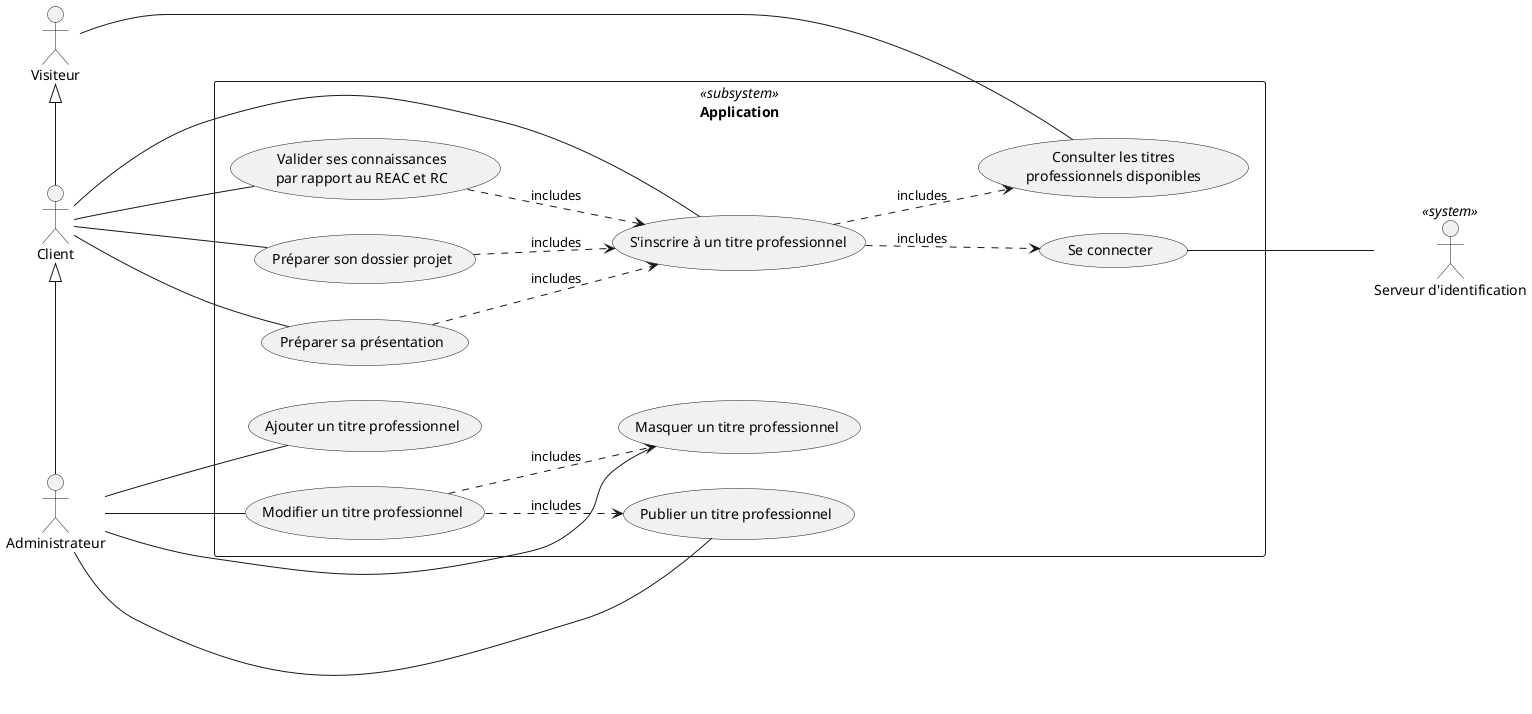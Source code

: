 @startuml
left to right direction

:Visiteur: as v
:Client: as c
:Administrateur: as a
:Serveur d'identification: as auth <<system>>

v <|- c
c <|- a

rectangle Application <<subsystem>> {
usecase consulter as "Consulter les titres
professionnels disponibles"
v - (consulter)

(Ajouter un titre professionnel) as (ajouter)
(Masquer un titre professionnel) as (masquer)
(Modifier un titre professionnel) as (modifier)
(Publier un titre professionnel) as (publier)
(S'inscrire à un titre professionnel) as (inscrire)
usecase valider as "Valider ses connaissances
 par rapport au REAC et RC"
(Préparer son dossier projet) as (preparer-dossier)
(Préparer sa présentation) as (preparer-presentation)
(Se connecter) as (connecter)
c - (inscrire)
c - (preparer-dossier)
c - (preparer-presentation)
c - (valider)
(connecter) --- auth
(preparer-dossier) ..> (inscrire): includes
(preparer-presentation) ..> (inscrire): includes
(valider) ..> (inscrire): includes
(inscrire) ..> (consulter): includes
(inscrire) ..> (connecter): includes

a --- (modifier)
a --- (ajouter)
a --- (publier)
a --- (masquer)
(modifier) ..> (publier): includes
(modifier) ..> (masquer): includes
}
@enduml